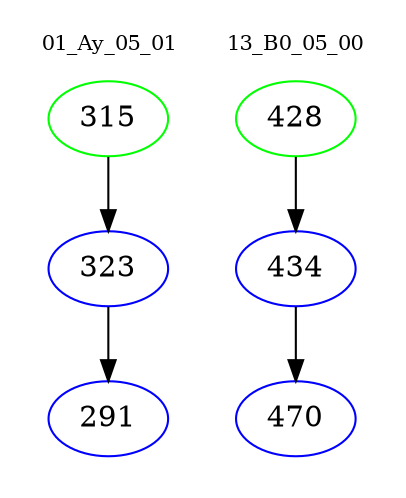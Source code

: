 digraph{
subgraph cluster_0 {
color = white
label = "01_Ay_05_01";
fontsize=10;
T0_315 [label="315", color="green"]
T0_315 -> T0_323 [color="black"]
T0_323 [label="323", color="blue"]
T0_323 -> T0_291 [color="black"]
T0_291 [label="291", color="blue"]
}
subgraph cluster_1 {
color = white
label = "13_B0_05_00";
fontsize=10;
T1_428 [label="428", color="green"]
T1_428 -> T1_434 [color="black"]
T1_434 [label="434", color="blue"]
T1_434 -> T1_470 [color="black"]
T1_470 [label="470", color="blue"]
}
}
